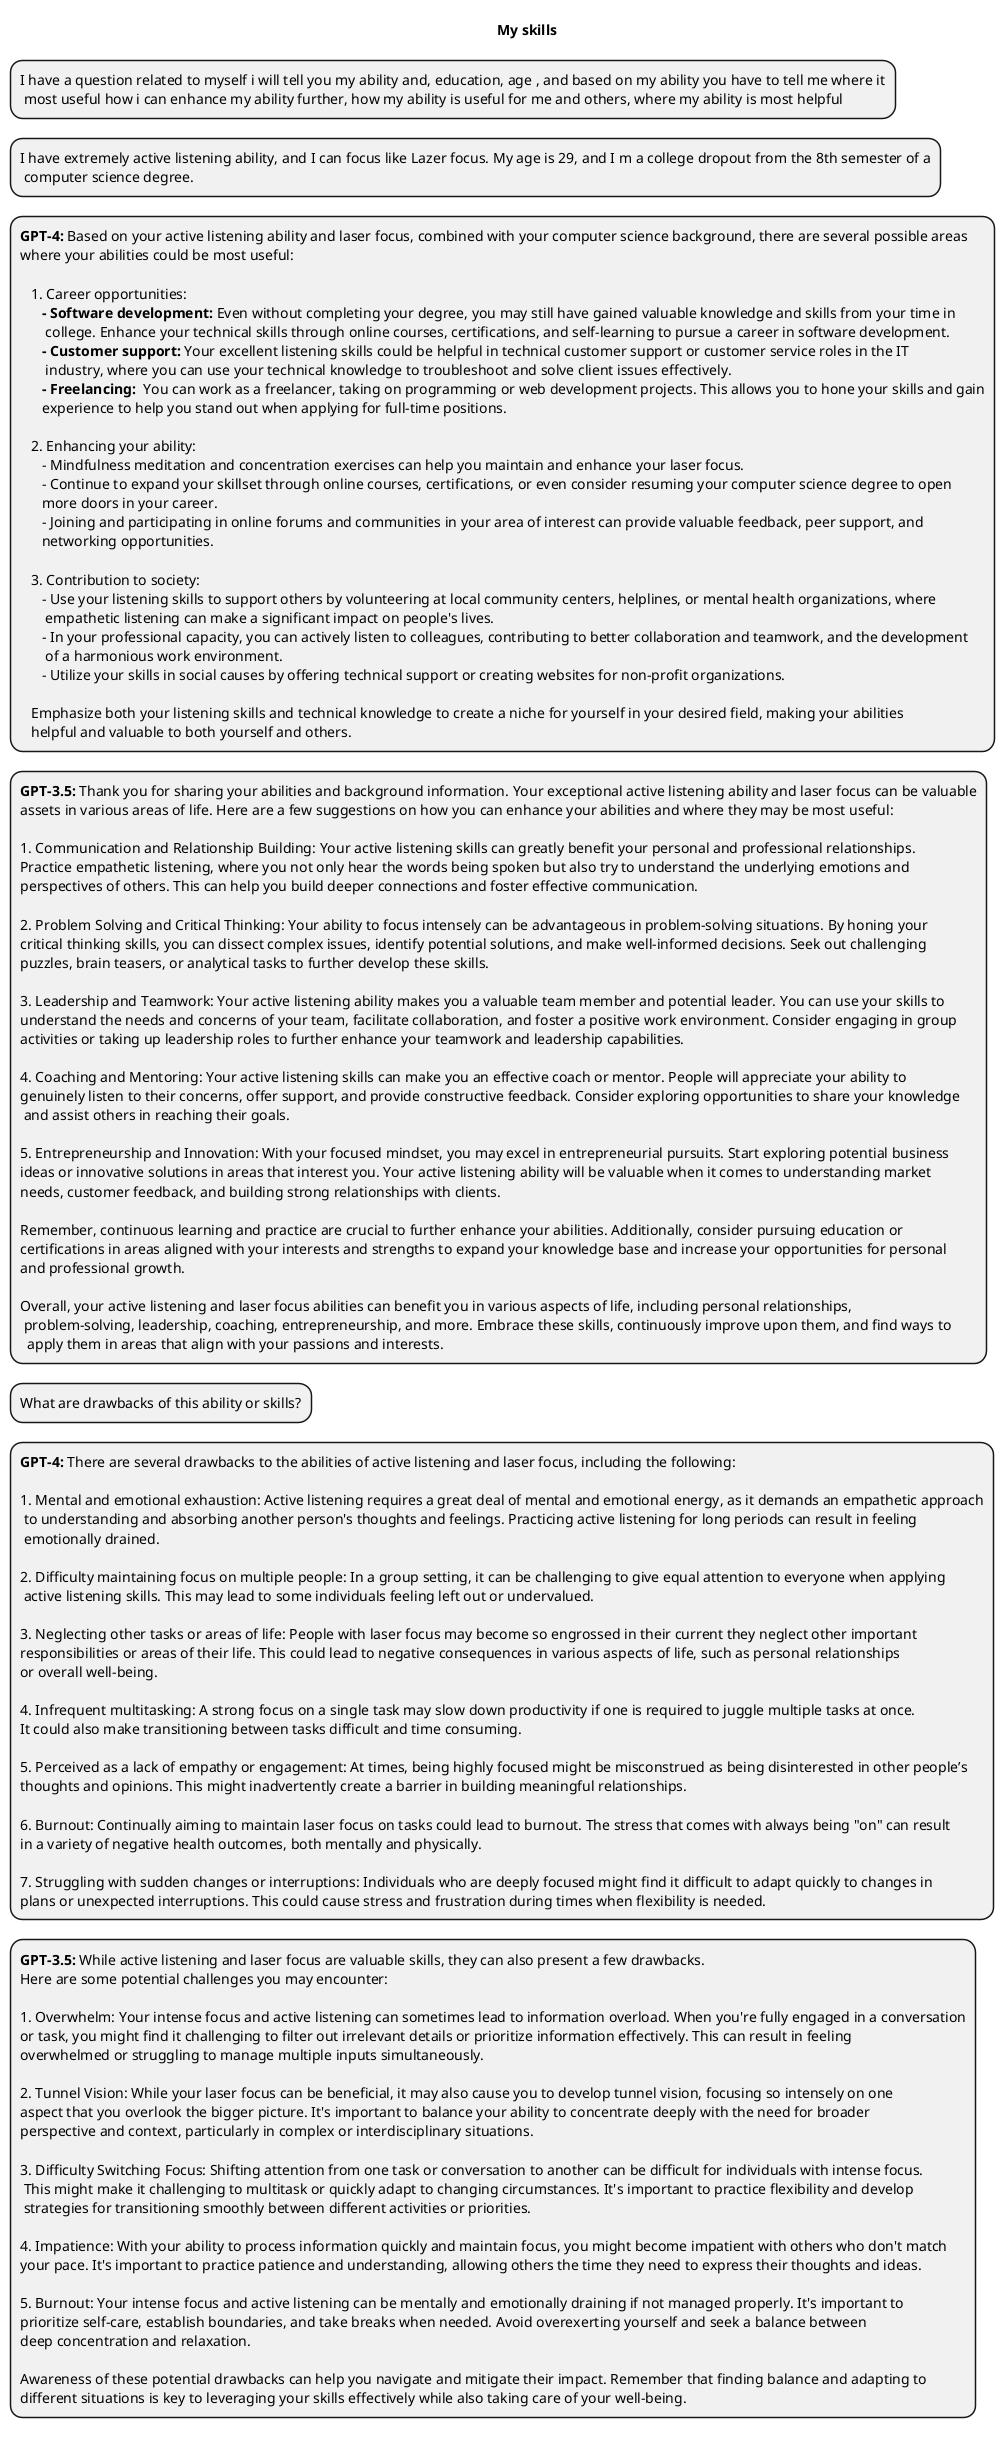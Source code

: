 @startmindmap

 title My skills
 *:I have a question related to myself i will tell you my ability and, education, age , and based on my ability you have to tell me where it
 most useful how i can enhance my ability further, how my ability is useful for me and others, where my ability is most helpful;


*:I have extremely active listening ability, and I can focus like Lazer focus. My age is 29, and I m a college dropout from the 8th semester of a
 computer science degree.;

*:**GPT-4:** Based on your active listening ability and laser focus, combined with your computer science background, there are several possible areas
where your abilities could be most useful:

   1. Career opportunities:
      **- Software development:** Even without completing your degree, you may still have gained valuable knowledge and skills from your time in
       college. Enhance your technical skills through online courses, certifications, and self-learning to pursue a career in software development.
      **- Customer support:** Your excellent listening skills could be helpful in technical customer support or customer service roles in the IT
       industry, where you can use your technical knowledge to troubleshoot and solve client issues effectively.
      **- Freelancing:**  You can work as a freelancer, taking on programming or web development projects. This allows you to hone your skills and gain
      experience to help you stand out when applying for full-time positions.

   2. Enhancing your ability:
      - Mindfulness meditation and concentration exercises can help you maintain and enhance your laser focus.
      - Continue to expand your skillset through online courses, certifications, or even consider resuming your computer science degree to open
      more doors in your career.
      - Joining and participating in online forums and communities in your area of interest can provide valuable feedback, peer support, and
      networking opportunities.

   3. Contribution to society:
      - Use your listening skills to support others by volunteering at local community centers, helplines, or mental health organizations, where
       empathetic listening can make a significant impact on people's lives.
      - In your professional capacity, you can actively listen to colleagues, contributing to better collaboration and teamwork, and the development
       of a harmonious work environment.
      - Utilize your skills in social causes by offering technical support or creating websites for non-profit organizations.

   Emphasize both your listening skills and technical knowledge to create a niche for yourself in your desired field, making your abilities
   helpful and valuable to both yourself and others.;

*:**GPT-3.5:** Thank you for sharing your abilities and background information. Your exceptional active listening ability and laser focus can be valuable
assets in various areas of life. Here are a few suggestions on how you can enhance your abilities and where they may be most useful:

1. Communication and Relationship Building: Your active listening skills can greatly benefit your personal and professional relationships.
Practice empathetic listening, where you not only hear the words being spoken but also try to understand the underlying emotions and
perspectives of others. This can help you build deeper connections and foster effective communication.

2. Problem Solving and Critical Thinking: Your ability to focus intensely can be advantageous in problem-solving situations. By honing your
critical thinking skills, you can dissect complex issues, identify potential solutions, and make well-informed decisions. Seek out challenging
puzzles, brain teasers, or analytical tasks to further develop these skills.

3. Leadership and Teamwork: Your active listening ability makes you a valuable team member and potential leader. You can use your skills to
understand the needs and concerns of your team, facilitate collaboration, and foster a positive work environment. Consider engaging in group
activities or taking up leadership roles to further enhance your teamwork and leadership capabilities.

4. Coaching and Mentoring: Your active listening skills can make you an effective coach or mentor. People will appreciate your ability to
genuinely listen to their concerns, offer support, and provide constructive feedback. Consider exploring opportunities to share your knowledge
 and assist others in reaching their goals.

5. Entrepreneurship and Innovation: With your focused mindset, you may excel in entrepreneurial pursuits. Start exploring potential business
ideas or innovative solutions in areas that interest you. Your active listening ability will be valuable when it comes to understanding market
needs, customer feedback, and building strong relationships with clients.

Remember, continuous learning and practice are crucial to further enhance your abilities. Additionally, consider pursuing education or
certifications in areas aligned with your interests and strengths to expand your knowledge base and increase your opportunities for personal
and professional growth.

Overall, your active listening and laser focus abilities can benefit you in various aspects of life, including personal relationships,
 problem-solving, leadership, coaching, entrepreneurship, and more. Embrace these skills, continuously improve upon them, and find ways to
  apply them in areas that align with your passions and interests.;

* What are drawbacks of this ability or skills?


*:**GPT-4:** There are several drawbacks to the abilities of active listening and laser focus, including the following:

1. Mental and emotional exhaustion: Active listening requires a great deal of mental and emotional energy, as it demands an empathetic approach
 to understanding and absorbing another person's thoughts and feelings. Practicing active listening for long periods can result in feeling
 emotionally drained.

2. Difficulty maintaining focus on multiple people: In a group setting, it can be challenging to give equal attention to everyone when applying
 active listening skills. This may lead to some individuals feeling left out or undervalued.

3. Neglecting other tasks or areas of life: People with laser focus may become so engrossed in their current they neglect other important
responsibilities or areas of their life. This could lead to negative consequences in various aspects of life, such as personal relationships
or overall well-being.

4. Infrequent multitasking: A strong focus on a single task may slow down productivity if one is required to juggle multiple tasks at once.
It could also make transitioning between tasks difficult and time consuming.

5. Perceived as a lack of empathy or engagement: At times, being highly focused might be misconstrued as being disinterested in other people’s
thoughts and opinions. This might inadvertently create a barrier in building meaningful relationships.

6. Burnout: Continually aiming to maintain laser focus on tasks could lead to burnout. The stress that comes with always being "on" can result
in a variety of negative health outcomes, both mentally and physically.

7. Struggling with sudden changes or interruptions: Individuals who are deeply focused might find it difficult to adapt quickly to changes in
plans or unexpected interruptions. This could cause stress and frustration during times when flexibility is needed.;


*:**GPT-3.5:** While active listening and laser focus are valuable skills, they can also present a few drawbacks.
Here are some potential challenges you may encounter:

1. Overwhelm: Your intense focus and active listening can sometimes lead to information overload. When you're fully engaged in a conversation
or task, you might find it challenging to filter out irrelevant details or prioritize information effectively. This can result in feeling
overwhelmed or struggling to manage multiple inputs simultaneously.

2. Tunnel Vision: While your laser focus can be beneficial, it may also cause you to develop tunnel vision, focusing so intensely on one
aspect that you overlook the bigger picture. It's important to balance your ability to concentrate deeply with the need for broader
perspective and context, particularly in complex or interdisciplinary situations.

3. Difficulty Switching Focus: Shifting attention from one task or conversation to another can be difficult for individuals with intense focus.
 This might make it challenging to multitask or quickly adapt to changing circumstances. It's important to practice flexibility and develop
 strategies for transitioning smoothly between different activities or priorities.

4. Impatience: With your ability to process information quickly and maintain focus, you might become impatient with others who don't match
your pace. It's important to practice patience and understanding, allowing others the time they need to express their thoughts and ideas.

5. Burnout: Your intense focus and active listening can be mentally and emotionally draining if not managed properly. It's important to
prioritize self-care, establish boundaries, and take breaks when needed. Avoid overexerting yourself and seek a balance between
deep concentration and relaxation.

Awareness of these potential drawbacks can help you navigate and mitigate their impact. Remember that finding balance and adapting to
different situations is key to leveraging your skills effectively while also taking care of your well-being.;

@endmindmap
